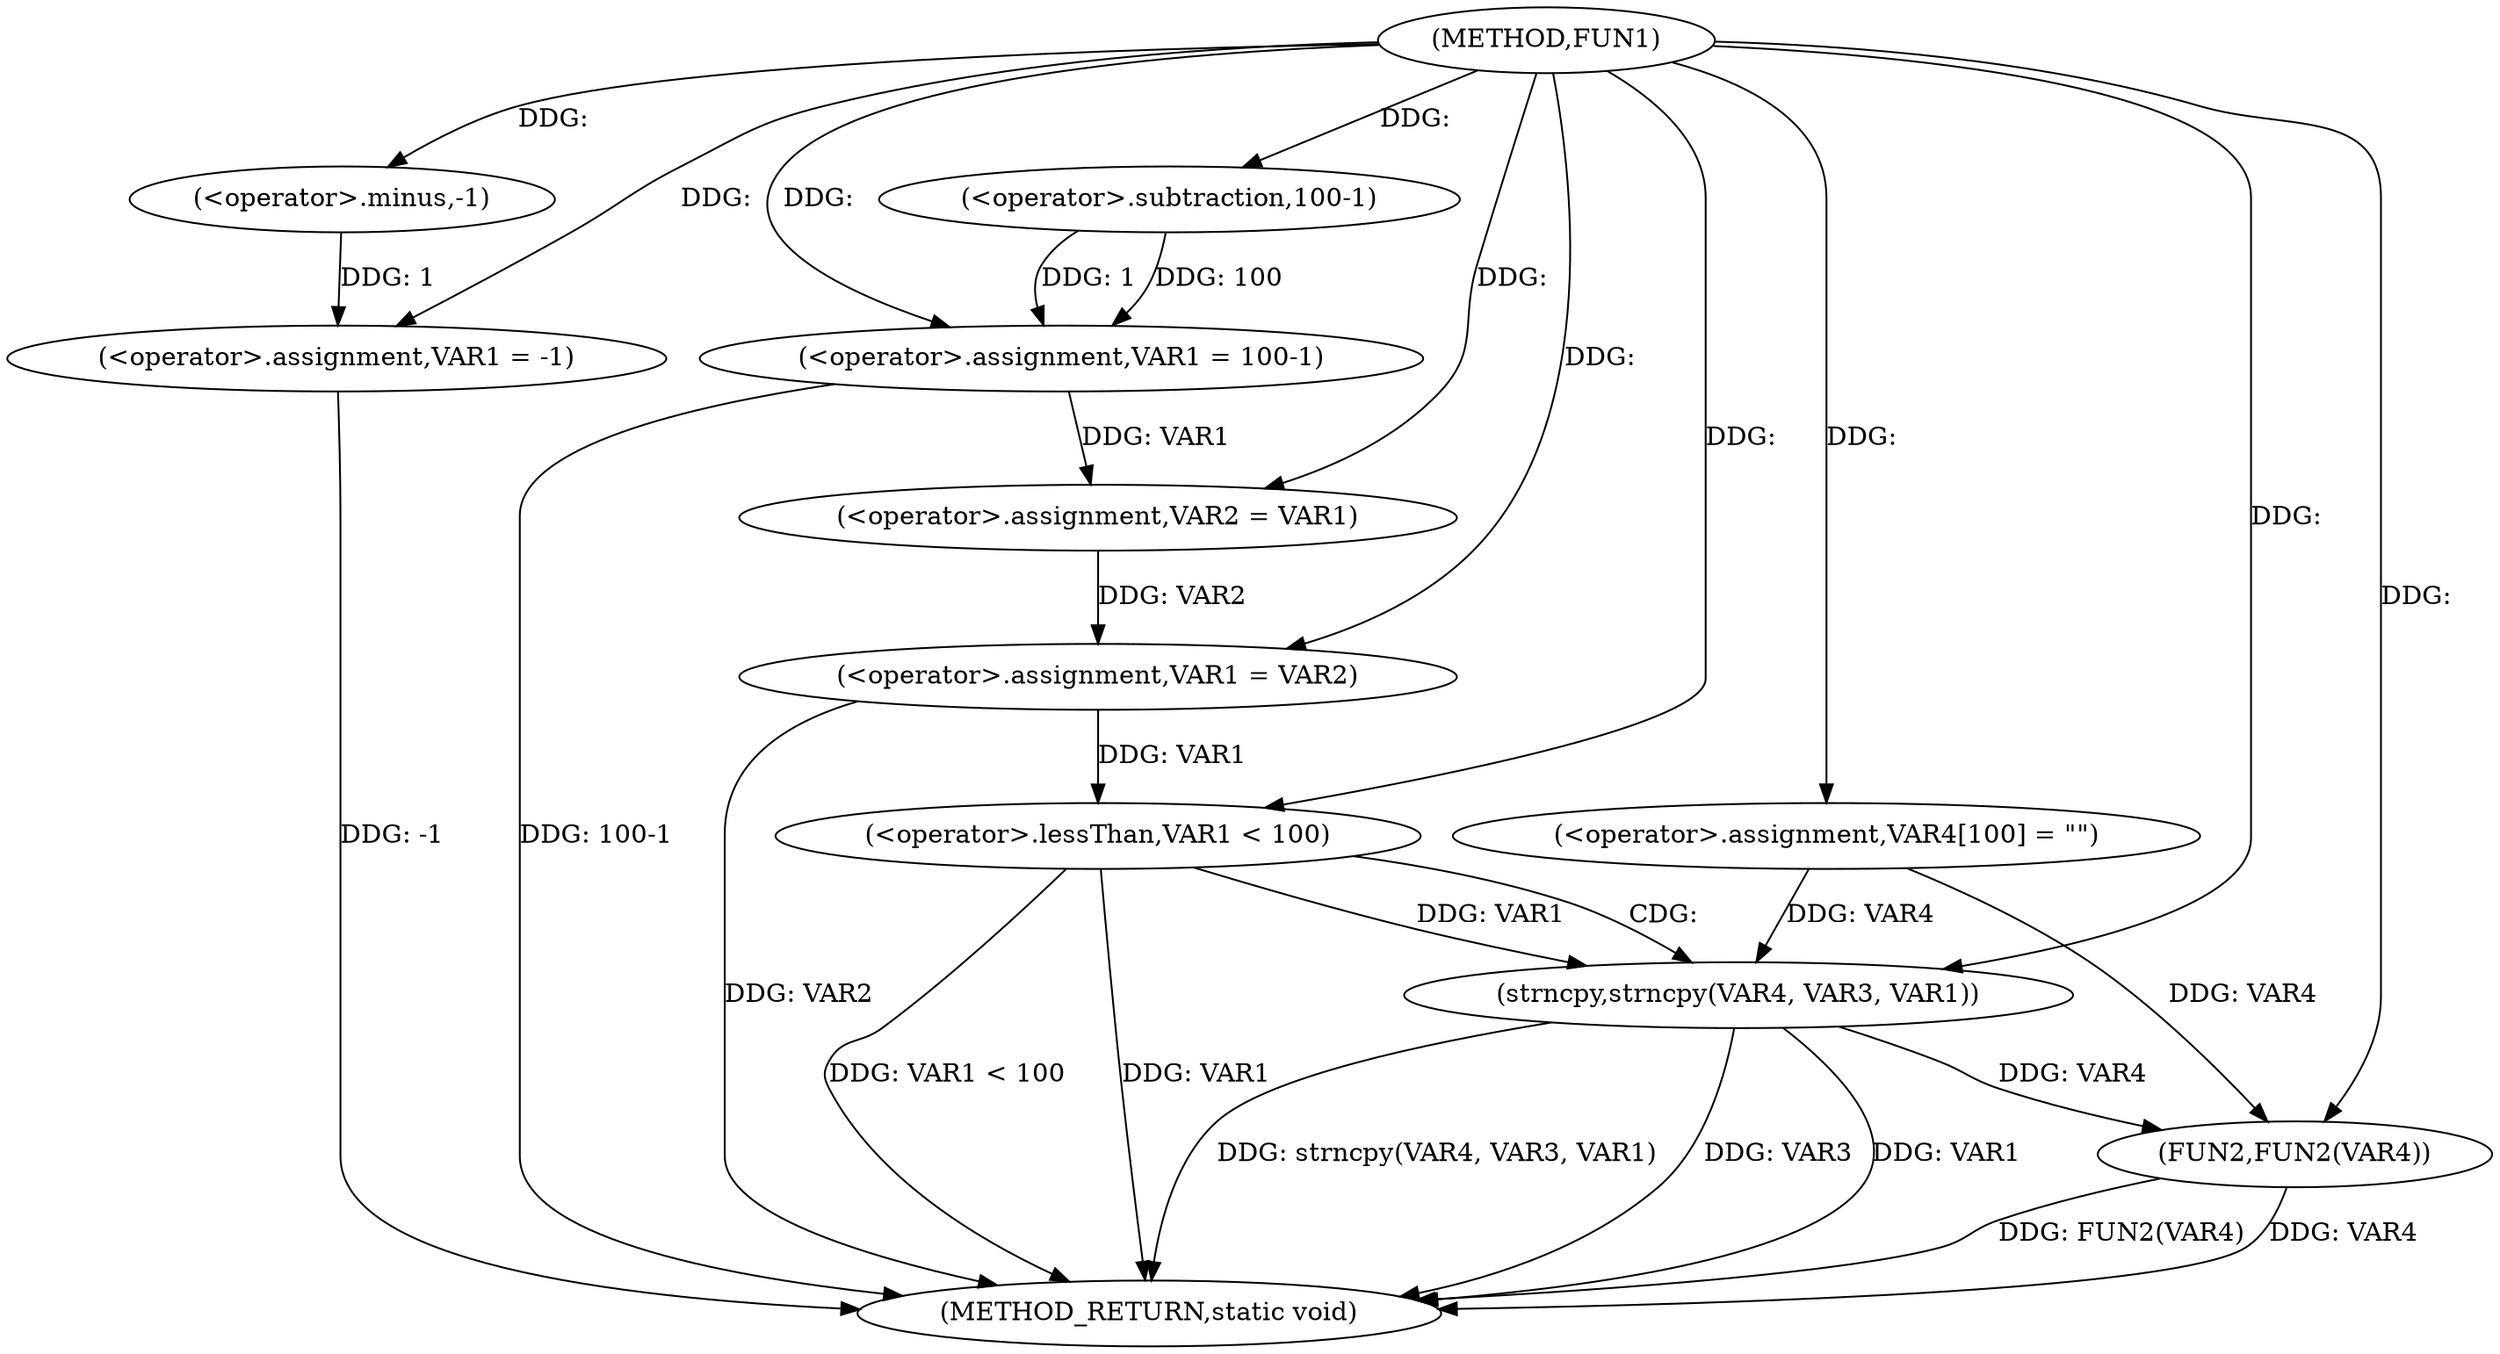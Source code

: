 digraph FUN1 {  
"1000100" [label = "(METHOD,FUN1)" ]
"1000138" [label = "(METHOD_RETURN,static void)" ]
"1000103" [label = "(<operator>.assignment,VAR1 = -1)" ]
"1000105" [label = "(<operator>.minus,-1)" ]
"1000107" [label = "(<operator>.assignment,VAR1 = 100-1)" ]
"1000109" [label = "(<operator>.subtraction,100-1)" ]
"1000114" [label = "(<operator>.assignment,VAR2 = VAR1)" ]
"1000118" [label = "(<operator>.assignment,VAR1 = VAR2)" ]
"1000124" [label = "(<operator>.assignment,VAR4[100] = \"\")" ]
"1000128" [label = "(<operator>.lessThan,VAR1 < 100)" ]
"1000132" [label = "(strncpy,strncpy(VAR4, VAR3, VAR1))" ]
"1000136" [label = "(FUN2,FUN2(VAR4))" ]
  "1000103" -> "1000138"  [ label = "DDG: -1"] 
  "1000132" -> "1000138"  [ label = "DDG: strncpy(VAR4, VAR3, VAR1)"] 
  "1000136" -> "1000138"  [ label = "DDG: FUN2(VAR4)"] 
  "1000128" -> "1000138"  [ label = "DDG: VAR1 < 100"] 
  "1000128" -> "1000138"  [ label = "DDG: VAR1"] 
  "1000132" -> "1000138"  [ label = "DDG: VAR3"] 
  "1000132" -> "1000138"  [ label = "DDG: VAR1"] 
  "1000118" -> "1000138"  [ label = "DDG: VAR2"] 
  "1000136" -> "1000138"  [ label = "DDG: VAR4"] 
  "1000107" -> "1000138"  [ label = "DDG: 100-1"] 
  "1000105" -> "1000103"  [ label = "DDG: 1"] 
  "1000100" -> "1000103"  [ label = "DDG: "] 
  "1000100" -> "1000105"  [ label = "DDG: "] 
  "1000109" -> "1000107"  [ label = "DDG: 100"] 
  "1000109" -> "1000107"  [ label = "DDG: 1"] 
  "1000100" -> "1000107"  [ label = "DDG: "] 
  "1000100" -> "1000109"  [ label = "DDG: "] 
  "1000107" -> "1000114"  [ label = "DDG: VAR1"] 
  "1000100" -> "1000114"  [ label = "DDG: "] 
  "1000114" -> "1000118"  [ label = "DDG: VAR2"] 
  "1000100" -> "1000118"  [ label = "DDG: "] 
  "1000100" -> "1000124"  [ label = "DDG: "] 
  "1000118" -> "1000128"  [ label = "DDG: VAR1"] 
  "1000100" -> "1000128"  [ label = "DDG: "] 
  "1000124" -> "1000132"  [ label = "DDG: VAR4"] 
  "1000100" -> "1000132"  [ label = "DDG: "] 
  "1000128" -> "1000132"  [ label = "DDG: VAR1"] 
  "1000124" -> "1000136"  [ label = "DDG: VAR4"] 
  "1000132" -> "1000136"  [ label = "DDG: VAR4"] 
  "1000100" -> "1000136"  [ label = "DDG: "] 
  "1000128" -> "1000132"  [ label = "CDG: "] 
}
